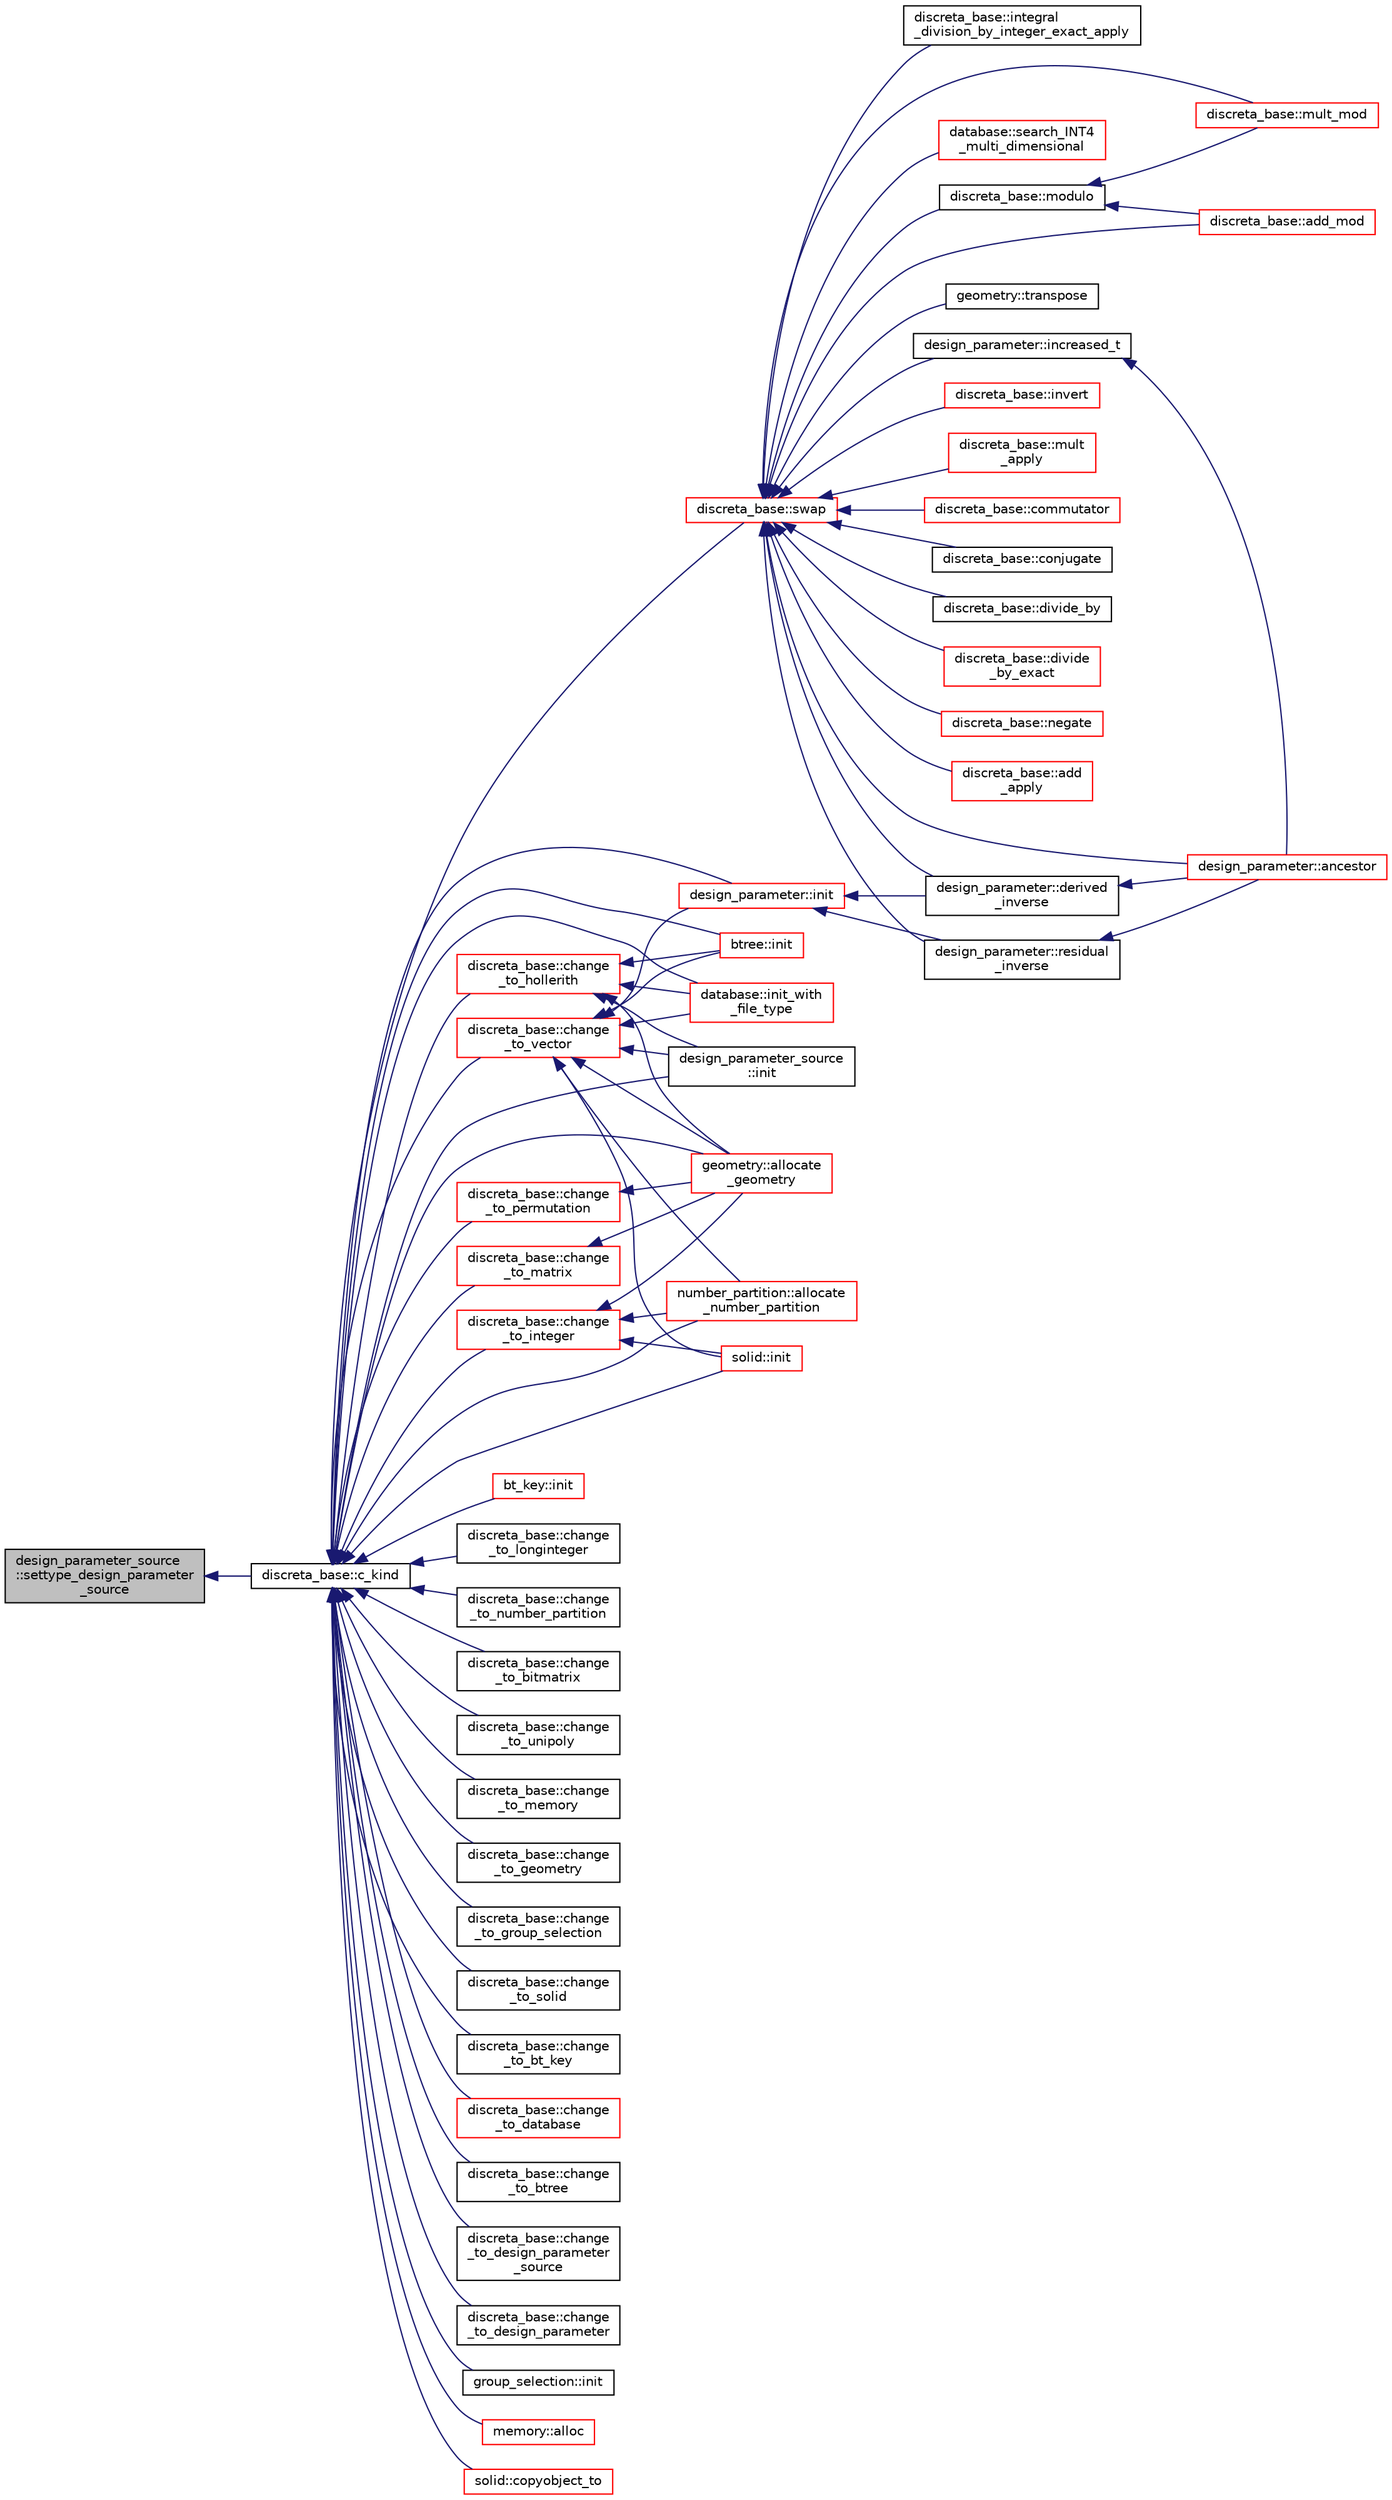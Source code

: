 digraph "design_parameter_source::settype_design_parameter_source"
{
  edge [fontname="Helvetica",fontsize="10",labelfontname="Helvetica",labelfontsize="10"];
  node [fontname="Helvetica",fontsize="10",shape=record];
  rankdir="LR";
  Node676 [label="design_parameter_source\l::settype_design_parameter\l_source",height=0.2,width=0.4,color="black", fillcolor="grey75", style="filled", fontcolor="black"];
  Node676 -> Node677 [dir="back",color="midnightblue",fontsize="10",style="solid",fontname="Helvetica"];
  Node677 [label="discreta_base::c_kind",height=0.2,width=0.4,color="black", fillcolor="white", style="filled",URL="$d7/d71/classdiscreta__base.html#adc2ff61589c2d083688e7a43f333cb62"];
  Node677 -> Node678 [dir="back",color="midnightblue",fontsize="10",style="solid",fontname="Helvetica"];
  Node678 [label="discreta_base::swap",height=0.2,width=0.4,color="red", fillcolor="white", style="filled",URL="$d7/d71/classdiscreta__base.html#a2e8acbb9d3476675dac5b6a583b0293e"];
  Node678 -> Node679 [dir="back",color="midnightblue",fontsize="10",style="solid",fontname="Helvetica"];
  Node679 [label="discreta_base::mult_mod",height=0.2,width=0.4,color="red", fillcolor="white", style="filled",URL="$d7/d71/classdiscreta__base.html#a01f00cf6c9f4a8d6209636de98e05c30"];
  Node678 -> Node685 [dir="back",color="midnightblue",fontsize="10",style="solid",fontname="Helvetica"];
  Node685 [label="discreta_base::invert",height=0.2,width=0.4,color="red", fillcolor="white", style="filled",URL="$d7/d71/classdiscreta__base.html#a3c415a064ce76e183f000912875dea74"];
  Node678 -> Node715 [dir="back",color="midnightblue",fontsize="10",style="solid",fontname="Helvetica"];
  Node715 [label="discreta_base::mult\l_apply",height=0.2,width=0.4,color="red", fillcolor="white", style="filled",URL="$d7/d71/classdiscreta__base.html#a301b8d0527d3a60ba410bba87446f490"];
  Node678 -> Node718 [dir="back",color="midnightblue",fontsize="10",style="solid",fontname="Helvetica"];
  Node718 [label="discreta_base::commutator",height=0.2,width=0.4,color="red", fillcolor="white", style="filled",URL="$d7/d71/classdiscreta__base.html#a1d0bb4144e3eb15aaf877a0cea656c00"];
  Node678 -> Node720 [dir="back",color="midnightblue",fontsize="10",style="solid",fontname="Helvetica"];
  Node720 [label="discreta_base::conjugate",height=0.2,width=0.4,color="black", fillcolor="white", style="filled",URL="$d7/d71/classdiscreta__base.html#a463f1481dd1a3ab42deb6162e25ba725"];
  Node678 -> Node721 [dir="back",color="midnightblue",fontsize="10",style="solid",fontname="Helvetica"];
  Node721 [label="discreta_base::divide_by",height=0.2,width=0.4,color="black", fillcolor="white", style="filled",URL="$d7/d71/classdiscreta__base.html#aa3f9d43fab5e6240202fbd7c1f5e3e74"];
  Node678 -> Node722 [dir="back",color="midnightblue",fontsize="10",style="solid",fontname="Helvetica"];
  Node722 [label="discreta_base::divide\l_by_exact",height=0.2,width=0.4,color="red", fillcolor="white", style="filled",URL="$d7/d71/classdiscreta__base.html#a14ea31dd075b20644457db08319389ef"];
  Node678 -> Node733 [dir="back",color="midnightblue",fontsize="10",style="solid",fontname="Helvetica"];
  Node733 [label="discreta_base::add_mod",height=0.2,width=0.4,color="red", fillcolor="white", style="filled",URL="$d7/d71/classdiscreta__base.html#aa8864b3f228cad737b2f3ff469bd8f63"];
  Node678 -> Node734 [dir="back",color="midnightblue",fontsize="10",style="solid",fontname="Helvetica"];
  Node734 [label="discreta_base::negate",height=0.2,width=0.4,color="red", fillcolor="white", style="filled",URL="$d7/d71/classdiscreta__base.html#aac1be1125008f8a93a3083cd1a43878d"];
  Node678 -> Node740 [dir="back",color="midnightblue",fontsize="10",style="solid",fontname="Helvetica"];
  Node740 [label="discreta_base::add\l_apply",height=0.2,width=0.4,color="red", fillcolor="white", style="filled",URL="$d7/d71/classdiscreta__base.html#a1e8b73324062c6ff9e01aaf5fb6e8fba"];
  Node678 -> Node742 [dir="back",color="midnightblue",fontsize="10",style="solid",fontname="Helvetica"];
  Node742 [label="discreta_base::integral\l_division_by_integer_exact_apply",height=0.2,width=0.4,color="black", fillcolor="white", style="filled",URL="$d7/d71/classdiscreta__base.html#ae3e8cc479b6823e0ffc1d9b1e0e9d0e7"];
  Node678 -> Node743 [dir="back",color="midnightblue",fontsize="10",style="solid",fontname="Helvetica"];
  Node743 [label="discreta_base::modulo",height=0.2,width=0.4,color="black", fillcolor="white", style="filled",URL="$d7/d71/classdiscreta__base.html#ac4ee015a4115c5f5851cb3da41c8eca0"];
  Node743 -> Node679 [dir="back",color="midnightblue",fontsize="10",style="solid",fontname="Helvetica"];
  Node743 -> Node733 [dir="back",color="midnightblue",fontsize="10",style="solid",fontname="Helvetica"];
  Node678 -> Node744 [dir="back",color="midnightblue",fontsize="10",style="solid",fontname="Helvetica"];
  Node744 [label="database::search_INT4\l_multi_dimensional",height=0.2,width=0.4,color="red", fillcolor="white", style="filled",URL="$db/d72/classdatabase.html#a43a31b0e56d1401185a452a6686666aa"];
  Node678 -> Node747 [dir="back",color="midnightblue",fontsize="10",style="solid",fontname="Helvetica"];
  Node747 [label="design_parameter::increased_t",height=0.2,width=0.4,color="black", fillcolor="white", style="filled",URL="$da/d94/classdesign__parameter.html#a8f39a90927d51e3cb3772bc98c94d7d0"];
  Node747 -> Node748 [dir="back",color="midnightblue",fontsize="10",style="solid",fontname="Helvetica"];
  Node748 [label="design_parameter::ancestor",height=0.2,width=0.4,color="red", fillcolor="white", style="filled",URL="$da/d94/classdesign__parameter.html#abd616d2e29cde6f3e797abab001af0c6"];
  Node678 -> Node750 [dir="back",color="midnightblue",fontsize="10",style="solid",fontname="Helvetica"];
  Node750 [label="design_parameter::derived\l_inverse",height=0.2,width=0.4,color="black", fillcolor="white", style="filled",URL="$da/d94/classdesign__parameter.html#acbfce2a35f0c379d5888acdc8d74ae19"];
  Node750 -> Node748 [dir="back",color="midnightblue",fontsize="10",style="solid",fontname="Helvetica"];
  Node678 -> Node751 [dir="back",color="midnightblue",fontsize="10",style="solid",fontname="Helvetica"];
  Node751 [label="design_parameter::residual\l_inverse",height=0.2,width=0.4,color="black", fillcolor="white", style="filled",URL="$da/d94/classdesign__parameter.html#a98630a1cdc565c3c826a2636a499c5f6"];
  Node751 -> Node748 [dir="back",color="midnightblue",fontsize="10",style="solid",fontname="Helvetica"];
  Node678 -> Node748 [dir="back",color="midnightblue",fontsize="10",style="solid",fontname="Helvetica"];
  Node678 -> Node752 [dir="back",color="midnightblue",fontsize="10",style="solid",fontname="Helvetica"];
  Node752 [label="geometry::transpose",height=0.2,width=0.4,color="black", fillcolor="white", style="filled",URL="$da/d44/classgeometry.html#ad7132289ee0bc683f8c00c6762bb5035"];
  Node677 -> Node913 [dir="back",color="midnightblue",fontsize="10",style="solid",fontname="Helvetica"];
  Node913 [label="bt_key::init",height=0.2,width=0.4,color="red", fillcolor="white", style="filled",URL="$d1/de5/classbt__key.html#ae6b27c89a5f6dec6a7a19583a4b112a8"];
  Node677 -> Node919 [dir="back",color="midnightblue",fontsize="10",style="solid",fontname="Helvetica"];
  Node919 [label="btree::init",height=0.2,width=0.4,color="red", fillcolor="white", style="filled",URL="$dd/db0/classbtree.html#a3c88706e9886f1f9bc142b511aeab642"];
  Node677 -> Node920 [dir="back",color="midnightblue",fontsize="10",style="solid",fontname="Helvetica"];
  Node920 [label="database::init_with\l_file_type",height=0.2,width=0.4,color="red", fillcolor="white", style="filled",URL="$db/d72/classdatabase.html#a3b7a27f69a64812a6bfd765158d62476"];
  Node677 -> Node922 [dir="back",color="midnightblue",fontsize="10",style="solid",fontname="Helvetica"];
  Node922 [label="design_parameter::init",height=0.2,width=0.4,color="red", fillcolor="white", style="filled",URL="$da/d94/classdesign__parameter.html#af77829be8d9058a84169c36143307b5d"];
  Node922 -> Node750 [dir="back",color="midnightblue",fontsize="10",style="solid",fontname="Helvetica"];
  Node922 -> Node751 [dir="back",color="midnightblue",fontsize="10",style="solid",fontname="Helvetica"];
  Node677 -> Node924 [dir="back",color="midnightblue",fontsize="10",style="solid",fontname="Helvetica"];
  Node924 [label="design_parameter_source\l::init",height=0.2,width=0.4,color="black", fillcolor="white", style="filled",URL="$df/d4b/classdesign__parameter__source.html#afccf1773adfffec18fd96efaec208b93"];
  Node677 -> Node925 [dir="back",color="midnightblue",fontsize="10",style="solid",fontname="Helvetica"];
  Node925 [label="discreta_base::change\l_to_integer",height=0.2,width=0.4,color="red", fillcolor="white", style="filled",URL="$d7/d71/classdiscreta__base.html#a58a5a5bd8f8e6f2dd7b4483b66dc7bb9"];
  Node925 -> Node1007 [dir="back",color="midnightblue",fontsize="10",style="solid",fontname="Helvetica"];
  Node1007 [label="geometry::allocate\l_geometry",height=0.2,width=0.4,color="red", fillcolor="white", style="filled",URL="$da/d44/classgeometry.html#a243e84ff38207957ad5976020c19a033"];
  Node925 -> Node1054 [dir="back",color="midnightblue",fontsize="10",style="solid",fontname="Helvetica"];
  Node1054 [label="number_partition::allocate\l_number_partition",height=0.2,width=0.4,color="red", fillcolor="white", style="filled",URL="$df/d50/classnumber__partition.html#a3c5649dc95f5ca53df4b0c58de6c1dc5"];
  Node925 -> Node1055 [dir="back",color="midnightblue",fontsize="10",style="solid",fontname="Helvetica"];
  Node1055 [label="solid::init",height=0.2,width=0.4,color="red", fillcolor="white", style="filled",URL="$d8/def/classsolid.html#afc711954316958b35630fbc8542bcd05"];
  Node677 -> Node1057 [dir="back",color="midnightblue",fontsize="10",style="solid",fontname="Helvetica"];
  Node1057 [label="discreta_base::change\l_to_longinteger",height=0.2,width=0.4,color="black", fillcolor="white", style="filled",URL="$d7/d71/classdiscreta__base.html#aa65b4b95b89b1df5ff8e0ef944e598a9"];
  Node677 -> Node1058 [dir="back",color="midnightblue",fontsize="10",style="solid",fontname="Helvetica"];
  Node1058 [label="discreta_base::change\l_to_vector",height=0.2,width=0.4,color="red", fillcolor="white", style="filled",URL="$d7/d71/classdiscreta__base.html#a66186d19c55ad54af11e2a040a763c38"];
  Node1058 -> Node919 [dir="back",color="midnightblue",fontsize="10",style="solid",fontname="Helvetica"];
  Node1058 -> Node920 [dir="back",color="midnightblue",fontsize="10",style="solid",fontname="Helvetica"];
  Node1058 -> Node922 [dir="back",color="midnightblue",fontsize="10",style="solid",fontname="Helvetica"];
  Node1058 -> Node924 [dir="back",color="midnightblue",fontsize="10",style="solid",fontname="Helvetica"];
  Node1058 -> Node1007 [dir="back",color="midnightblue",fontsize="10",style="solid",fontname="Helvetica"];
  Node1058 -> Node1054 [dir="back",color="midnightblue",fontsize="10",style="solid",fontname="Helvetica"];
  Node1058 -> Node1055 [dir="back",color="midnightblue",fontsize="10",style="solid",fontname="Helvetica"];
  Node677 -> Node1059 [dir="back",color="midnightblue",fontsize="10",style="solid",fontname="Helvetica"];
  Node1059 [label="discreta_base::change\l_to_permutation",height=0.2,width=0.4,color="red", fillcolor="white", style="filled",URL="$d7/d71/classdiscreta__base.html#a38e11ff129ddc29d67b54520e9a0a538"];
  Node1059 -> Node1007 [dir="back",color="midnightblue",fontsize="10",style="solid",fontname="Helvetica"];
  Node677 -> Node1062 [dir="back",color="midnightblue",fontsize="10",style="solid",fontname="Helvetica"];
  Node1062 [label="discreta_base::change\l_to_number_partition",height=0.2,width=0.4,color="black", fillcolor="white", style="filled",URL="$d7/d71/classdiscreta__base.html#a15be55441d3768c506bf9faabeef9b5b"];
  Node677 -> Node1063 [dir="back",color="midnightblue",fontsize="10",style="solid",fontname="Helvetica"];
  Node1063 [label="discreta_base::change\l_to_matrix",height=0.2,width=0.4,color="red", fillcolor="white", style="filled",URL="$d7/d71/classdiscreta__base.html#a51f1aaa0764c4161c0dbd981091ca5cb"];
  Node1063 -> Node1007 [dir="back",color="midnightblue",fontsize="10",style="solid",fontname="Helvetica"];
  Node677 -> Node1065 [dir="back",color="midnightblue",fontsize="10",style="solid",fontname="Helvetica"];
  Node1065 [label="discreta_base::change\l_to_bitmatrix",height=0.2,width=0.4,color="black", fillcolor="white", style="filled",URL="$d7/d71/classdiscreta__base.html#adcb7fdf185f23731b42c96488599919e"];
  Node677 -> Node1066 [dir="back",color="midnightblue",fontsize="10",style="solid",fontname="Helvetica"];
  Node1066 [label="discreta_base::change\l_to_unipoly",height=0.2,width=0.4,color="black", fillcolor="white", style="filled",URL="$d7/d71/classdiscreta__base.html#a436a1d89a0e7a13ba1ad0ff5813c03ed"];
  Node677 -> Node1067 [dir="back",color="midnightblue",fontsize="10",style="solid",fontname="Helvetica"];
  Node1067 [label="discreta_base::change\l_to_memory",height=0.2,width=0.4,color="black", fillcolor="white", style="filled",URL="$d7/d71/classdiscreta__base.html#a21a76b868e94f17a6579997f0a50a006"];
  Node677 -> Node1068 [dir="back",color="midnightblue",fontsize="10",style="solid",fontname="Helvetica"];
  Node1068 [label="discreta_base::change\l_to_geometry",height=0.2,width=0.4,color="black", fillcolor="white", style="filled",URL="$d7/d71/classdiscreta__base.html#a5a3efbeeb01c41259b91ed2d87bfcbb2"];
  Node677 -> Node1069 [dir="back",color="midnightblue",fontsize="10",style="solid",fontname="Helvetica"];
  Node1069 [label="discreta_base::change\l_to_hollerith",height=0.2,width=0.4,color="red", fillcolor="white", style="filled",URL="$d7/d71/classdiscreta__base.html#a10f410adc814d4568e3b0f84550c4ca1"];
  Node1069 -> Node919 [dir="back",color="midnightblue",fontsize="10",style="solid",fontname="Helvetica"];
  Node1069 -> Node920 [dir="back",color="midnightblue",fontsize="10",style="solid",fontname="Helvetica"];
  Node1069 -> Node924 [dir="back",color="midnightblue",fontsize="10",style="solid",fontname="Helvetica"];
  Node1069 -> Node1007 [dir="back",color="midnightblue",fontsize="10",style="solid",fontname="Helvetica"];
  Node677 -> Node1070 [dir="back",color="midnightblue",fontsize="10",style="solid",fontname="Helvetica"];
  Node1070 [label="discreta_base::change\l_to_group_selection",height=0.2,width=0.4,color="black", fillcolor="white", style="filled",URL="$d7/d71/classdiscreta__base.html#a6b269515e796a08da4db719ae2dbdca9"];
  Node677 -> Node1071 [dir="back",color="midnightblue",fontsize="10",style="solid",fontname="Helvetica"];
  Node1071 [label="discreta_base::change\l_to_solid",height=0.2,width=0.4,color="black", fillcolor="white", style="filled",URL="$d7/d71/classdiscreta__base.html#adb0b11a85434f969b3895cb46b67e8c2"];
  Node677 -> Node1072 [dir="back",color="midnightblue",fontsize="10",style="solid",fontname="Helvetica"];
  Node1072 [label="discreta_base::change\l_to_bt_key",height=0.2,width=0.4,color="black", fillcolor="white", style="filled",URL="$d7/d71/classdiscreta__base.html#af08930510236fe08941bb5c1e4768fe9"];
  Node677 -> Node1073 [dir="back",color="midnightblue",fontsize="10",style="solid",fontname="Helvetica"];
  Node1073 [label="discreta_base::change\l_to_database",height=0.2,width=0.4,color="red", fillcolor="white", style="filled",URL="$d7/d71/classdiscreta__base.html#a9187fb1e0526e3d327b78bb19475ae40"];
  Node677 -> Node1074 [dir="back",color="midnightblue",fontsize="10",style="solid",fontname="Helvetica"];
  Node1074 [label="discreta_base::change\l_to_btree",height=0.2,width=0.4,color="black", fillcolor="white", style="filled",URL="$d7/d71/classdiscreta__base.html#a75c8608cf54191c17ee48817cc4dda17"];
  Node677 -> Node1075 [dir="back",color="midnightblue",fontsize="10",style="solid",fontname="Helvetica"];
  Node1075 [label="discreta_base::change\l_to_design_parameter\l_source",height=0.2,width=0.4,color="black", fillcolor="white", style="filled",URL="$d7/d71/classdiscreta__base.html#adef7252719a3b1b5261d6bc6c44dbda4"];
  Node677 -> Node1076 [dir="back",color="midnightblue",fontsize="10",style="solid",fontname="Helvetica"];
  Node1076 [label="discreta_base::change\l_to_design_parameter",height=0.2,width=0.4,color="black", fillcolor="white", style="filled",URL="$d7/d71/classdiscreta__base.html#ab207ed39acee5f447708dc9fcfd29e0a"];
  Node677 -> Node1007 [dir="back",color="midnightblue",fontsize="10",style="solid",fontname="Helvetica"];
  Node677 -> Node1077 [dir="back",color="midnightblue",fontsize="10",style="solid",fontname="Helvetica"];
  Node1077 [label="group_selection::init",height=0.2,width=0.4,color="black", fillcolor="white", style="filled",URL="$d6/db0/classgroup__selection.html#ad12ab2226024716902e4a85c4772732b"];
  Node677 -> Node1078 [dir="back",color="midnightblue",fontsize="10",style="solid",fontname="Helvetica"];
  Node1078 [label="memory::alloc",height=0.2,width=0.4,color="red", fillcolor="white", style="filled",URL="$d8/d99/classmemory.html#a44ac20be537668e94b5d42e6a6c74b6f"];
  Node677 -> Node1054 [dir="back",color="midnightblue",fontsize="10",style="solid",fontname="Helvetica"];
  Node677 -> Node1055 [dir="back",color="midnightblue",fontsize="10",style="solid",fontname="Helvetica"];
  Node677 -> Node1086 [dir="back",color="midnightblue",fontsize="10",style="solid",fontname="Helvetica"];
  Node1086 [label="solid::copyobject_to",height=0.2,width=0.4,color="red", fillcolor="white", style="filled",URL="$d8/def/classsolid.html#a7f35a904885ef626d1a74663fe2cad62"];
}
